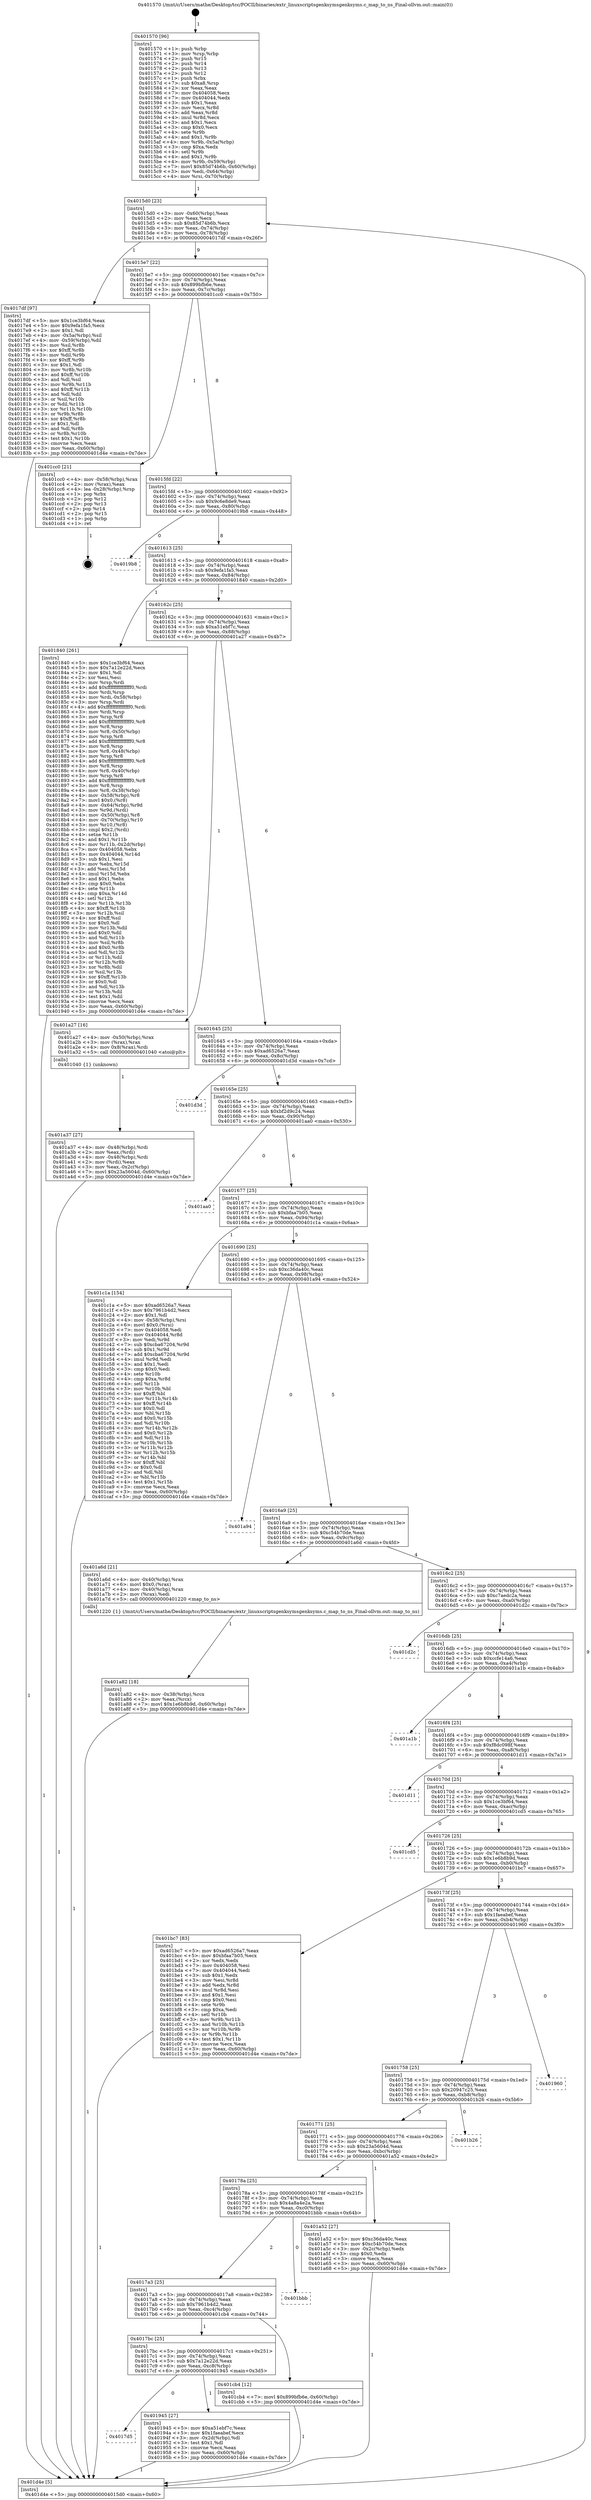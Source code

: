 digraph "0x401570" {
  label = "0x401570 (/mnt/c/Users/mathe/Desktop/tcc/POCII/binaries/extr_linuxscriptsgenksymsgenksyms.c_map_to_ns_Final-ollvm.out::main(0))"
  labelloc = "t"
  node[shape=record]

  Entry [label="",width=0.3,height=0.3,shape=circle,fillcolor=black,style=filled]
  "0x4015d0" [label="{
     0x4015d0 [23]\l
     | [instrs]\l
     &nbsp;&nbsp;0x4015d0 \<+3\>: mov -0x60(%rbp),%eax\l
     &nbsp;&nbsp;0x4015d3 \<+2\>: mov %eax,%ecx\l
     &nbsp;&nbsp;0x4015d5 \<+6\>: sub $0x85d74b6b,%ecx\l
     &nbsp;&nbsp;0x4015db \<+3\>: mov %eax,-0x74(%rbp)\l
     &nbsp;&nbsp;0x4015de \<+3\>: mov %ecx,-0x78(%rbp)\l
     &nbsp;&nbsp;0x4015e1 \<+6\>: je 00000000004017df \<main+0x26f\>\l
  }"]
  "0x4017df" [label="{
     0x4017df [97]\l
     | [instrs]\l
     &nbsp;&nbsp;0x4017df \<+5\>: mov $0x1ce3bf64,%eax\l
     &nbsp;&nbsp;0x4017e4 \<+5\>: mov $0x9efa1fa5,%ecx\l
     &nbsp;&nbsp;0x4017e9 \<+2\>: mov $0x1,%dl\l
     &nbsp;&nbsp;0x4017eb \<+4\>: mov -0x5a(%rbp),%sil\l
     &nbsp;&nbsp;0x4017ef \<+4\>: mov -0x59(%rbp),%dil\l
     &nbsp;&nbsp;0x4017f3 \<+3\>: mov %sil,%r8b\l
     &nbsp;&nbsp;0x4017f6 \<+4\>: xor $0xff,%r8b\l
     &nbsp;&nbsp;0x4017fa \<+3\>: mov %dil,%r9b\l
     &nbsp;&nbsp;0x4017fd \<+4\>: xor $0xff,%r9b\l
     &nbsp;&nbsp;0x401801 \<+3\>: xor $0x1,%dl\l
     &nbsp;&nbsp;0x401804 \<+3\>: mov %r8b,%r10b\l
     &nbsp;&nbsp;0x401807 \<+4\>: and $0xff,%r10b\l
     &nbsp;&nbsp;0x40180b \<+3\>: and %dl,%sil\l
     &nbsp;&nbsp;0x40180e \<+3\>: mov %r9b,%r11b\l
     &nbsp;&nbsp;0x401811 \<+4\>: and $0xff,%r11b\l
     &nbsp;&nbsp;0x401815 \<+3\>: and %dl,%dil\l
     &nbsp;&nbsp;0x401818 \<+3\>: or %sil,%r10b\l
     &nbsp;&nbsp;0x40181b \<+3\>: or %dil,%r11b\l
     &nbsp;&nbsp;0x40181e \<+3\>: xor %r11b,%r10b\l
     &nbsp;&nbsp;0x401821 \<+3\>: or %r9b,%r8b\l
     &nbsp;&nbsp;0x401824 \<+4\>: xor $0xff,%r8b\l
     &nbsp;&nbsp;0x401828 \<+3\>: or $0x1,%dl\l
     &nbsp;&nbsp;0x40182b \<+3\>: and %dl,%r8b\l
     &nbsp;&nbsp;0x40182e \<+3\>: or %r8b,%r10b\l
     &nbsp;&nbsp;0x401831 \<+4\>: test $0x1,%r10b\l
     &nbsp;&nbsp;0x401835 \<+3\>: cmovne %ecx,%eax\l
     &nbsp;&nbsp;0x401838 \<+3\>: mov %eax,-0x60(%rbp)\l
     &nbsp;&nbsp;0x40183b \<+5\>: jmp 0000000000401d4e \<main+0x7de\>\l
  }"]
  "0x4015e7" [label="{
     0x4015e7 [22]\l
     | [instrs]\l
     &nbsp;&nbsp;0x4015e7 \<+5\>: jmp 00000000004015ec \<main+0x7c\>\l
     &nbsp;&nbsp;0x4015ec \<+3\>: mov -0x74(%rbp),%eax\l
     &nbsp;&nbsp;0x4015ef \<+5\>: sub $0x899bfb6e,%eax\l
     &nbsp;&nbsp;0x4015f4 \<+3\>: mov %eax,-0x7c(%rbp)\l
     &nbsp;&nbsp;0x4015f7 \<+6\>: je 0000000000401cc0 \<main+0x750\>\l
  }"]
  "0x401d4e" [label="{
     0x401d4e [5]\l
     | [instrs]\l
     &nbsp;&nbsp;0x401d4e \<+5\>: jmp 00000000004015d0 \<main+0x60\>\l
  }"]
  "0x401570" [label="{
     0x401570 [96]\l
     | [instrs]\l
     &nbsp;&nbsp;0x401570 \<+1\>: push %rbp\l
     &nbsp;&nbsp;0x401571 \<+3\>: mov %rsp,%rbp\l
     &nbsp;&nbsp;0x401574 \<+2\>: push %r15\l
     &nbsp;&nbsp;0x401576 \<+2\>: push %r14\l
     &nbsp;&nbsp;0x401578 \<+2\>: push %r13\l
     &nbsp;&nbsp;0x40157a \<+2\>: push %r12\l
     &nbsp;&nbsp;0x40157c \<+1\>: push %rbx\l
     &nbsp;&nbsp;0x40157d \<+7\>: sub $0xa8,%rsp\l
     &nbsp;&nbsp;0x401584 \<+2\>: xor %eax,%eax\l
     &nbsp;&nbsp;0x401586 \<+7\>: mov 0x404058,%ecx\l
     &nbsp;&nbsp;0x40158d \<+7\>: mov 0x404044,%edx\l
     &nbsp;&nbsp;0x401594 \<+3\>: sub $0x1,%eax\l
     &nbsp;&nbsp;0x401597 \<+3\>: mov %ecx,%r8d\l
     &nbsp;&nbsp;0x40159a \<+3\>: add %eax,%r8d\l
     &nbsp;&nbsp;0x40159d \<+4\>: imul %r8d,%ecx\l
     &nbsp;&nbsp;0x4015a1 \<+3\>: and $0x1,%ecx\l
     &nbsp;&nbsp;0x4015a4 \<+3\>: cmp $0x0,%ecx\l
     &nbsp;&nbsp;0x4015a7 \<+4\>: sete %r9b\l
     &nbsp;&nbsp;0x4015ab \<+4\>: and $0x1,%r9b\l
     &nbsp;&nbsp;0x4015af \<+4\>: mov %r9b,-0x5a(%rbp)\l
     &nbsp;&nbsp;0x4015b3 \<+3\>: cmp $0xa,%edx\l
     &nbsp;&nbsp;0x4015b6 \<+4\>: setl %r9b\l
     &nbsp;&nbsp;0x4015ba \<+4\>: and $0x1,%r9b\l
     &nbsp;&nbsp;0x4015be \<+4\>: mov %r9b,-0x59(%rbp)\l
     &nbsp;&nbsp;0x4015c2 \<+7\>: movl $0x85d74b6b,-0x60(%rbp)\l
     &nbsp;&nbsp;0x4015c9 \<+3\>: mov %edi,-0x64(%rbp)\l
     &nbsp;&nbsp;0x4015cc \<+4\>: mov %rsi,-0x70(%rbp)\l
  }"]
  Exit [label="",width=0.3,height=0.3,shape=circle,fillcolor=black,style=filled,peripheries=2]
  "0x401cc0" [label="{
     0x401cc0 [21]\l
     | [instrs]\l
     &nbsp;&nbsp;0x401cc0 \<+4\>: mov -0x58(%rbp),%rax\l
     &nbsp;&nbsp;0x401cc4 \<+2\>: mov (%rax),%eax\l
     &nbsp;&nbsp;0x401cc6 \<+4\>: lea -0x28(%rbp),%rsp\l
     &nbsp;&nbsp;0x401cca \<+1\>: pop %rbx\l
     &nbsp;&nbsp;0x401ccb \<+2\>: pop %r12\l
     &nbsp;&nbsp;0x401ccd \<+2\>: pop %r13\l
     &nbsp;&nbsp;0x401ccf \<+2\>: pop %r14\l
     &nbsp;&nbsp;0x401cd1 \<+2\>: pop %r15\l
     &nbsp;&nbsp;0x401cd3 \<+1\>: pop %rbp\l
     &nbsp;&nbsp;0x401cd4 \<+1\>: ret\l
  }"]
  "0x4015fd" [label="{
     0x4015fd [22]\l
     | [instrs]\l
     &nbsp;&nbsp;0x4015fd \<+5\>: jmp 0000000000401602 \<main+0x92\>\l
     &nbsp;&nbsp;0x401602 \<+3\>: mov -0x74(%rbp),%eax\l
     &nbsp;&nbsp;0x401605 \<+5\>: sub $0x9c6e8de9,%eax\l
     &nbsp;&nbsp;0x40160a \<+3\>: mov %eax,-0x80(%rbp)\l
     &nbsp;&nbsp;0x40160d \<+6\>: je 00000000004019b8 \<main+0x448\>\l
  }"]
  "0x401a82" [label="{
     0x401a82 [18]\l
     | [instrs]\l
     &nbsp;&nbsp;0x401a82 \<+4\>: mov -0x38(%rbp),%rcx\l
     &nbsp;&nbsp;0x401a86 \<+2\>: mov %eax,(%rcx)\l
     &nbsp;&nbsp;0x401a88 \<+7\>: movl $0x1e6b8b9d,-0x60(%rbp)\l
     &nbsp;&nbsp;0x401a8f \<+5\>: jmp 0000000000401d4e \<main+0x7de\>\l
  }"]
  "0x4019b8" [label="{
     0x4019b8\l
  }", style=dashed]
  "0x401613" [label="{
     0x401613 [25]\l
     | [instrs]\l
     &nbsp;&nbsp;0x401613 \<+5\>: jmp 0000000000401618 \<main+0xa8\>\l
     &nbsp;&nbsp;0x401618 \<+3\>: mov -0x74(%rbp),%eax\l
     &nbsp;&nbsp;0x40161b \<+5\>: sub $0x9efa1fa5,%eax\l
     &nbsp;&nbsp;0x401620 \<+6\>: mov %eax,-0x84(%rbp)\l
     &nbsp;&nbsp;0x401626 \<+6\>: je 0000000000401840 \<main+0x2d0\>\l
  }"]
  "0x401a37" [label="{
     0x401a37 [27]\l
     | [instrs]\l
     &nbsp;&nbsp;0x401a37 \<+4\>: mov -0x48(%rbp),%rdi\l
     &nbsp;&nbsp;0x401a3b \<+2\>: mov %eax,(%rdi)\l
     &nbsp;&nbsp;0x401a3d \<+4\>: mov -0x48(%rbp),%rdi\l
     &nbsp;&nbsp;0x401a41 \<+2\>: mov (%rdi),%eax\l
     &nbsp;&nbsp;0x401a43 \<+3\>: mov %eax,-0x2c(%rbp)\l
     &nbsp;&nbsp;0x401a46 \<+7\>: movl $0x23a5604d,-0x60(%rbp)\l
     &nbsp;&nbsp;0x401a4d \<+5\>: jmp 0000000000401d4e \<main+0x7de\>\l
  }"]
  "0x401840" [label="{
     0x401840 [261]\l
     | [instrs]\l
     &nbsp;&nbsp;0x401840 \<+5\>: mov $0x1ce3bf64,%eax\l
     &nbsp;&nbsp;0x401845 \<+5\>: mov $0x7a12e22d,%ecx\l
     &nbsp;&nbsp;0x40184a \<+2\>: mov $0x1,%dl\l
     &nbsp;&nbsp;0x40184c \<+2\>: xor %esi,%esi\l
     &nbsp;&nbsp;0x40184e \<+3\>: mov %rsp,%rdi\l
     &nbsp;&nbsp;0x401851 \<+4\>: add $0xfffffffffffffff0,%rdi\l
     &nbsp;&nbsp;0x401855 \<+3\>: mov %rdi,%rsp\l
     &nbsp;&nbsp;0x401858 \<+4\>: mov %rdi,-0x58(%rbp)\l
     &nbsp;&nbsp;0x40185c \<+3\>: mov %rsp,%rdi\l
     &nbsp;&nbsp;0x40185f \<+4\>: add $0xfffffffffffffff0,%rdi\l
     &nbsp;&nbsp;0x401863 \<+3\>: mov %rdi,%rsp\l
     &nbsp;&nbsp;0x401866 \<+3\>: mov %rsp,%r8\l
     &nbsp;&nbsp;0x401869 \<+4\>: add $0xfffffffffffffff0,%r8\l
     &nbsp;&nbsp;0x40186d \<+3\>: mov %r8,%rsp\l
     &nbsp;&nbsp;0x401870 \<+4\>: mov %r8,-0x50(%rbp)\l
     &nbsp;&nbsp;0x401874 \<+3\>: mov %rsp,%r8\l
     &nbsp;&nbsp;0x401877 \<+4\>: add $0xfffffffffffffff0,%r8\l
     &nbsp;&nbsp;0x40187b \<+3\>: mov %r8,%rsp\l
     &nbsp;&nbsp;0x40187e \<+4\>: mov %r8,-0x48(%rbp)\l
     &nbsp;&nbsp;0x401882 \<+3\>: mov %rsp,%r8\l
     &nbsp;&nbsp;0x401885 \<+4\>: add $0xfffffffffffffff0,%r8\l
     &nbsp;&nbsp;0x401889 \<+3\>: mov %r8,%rsp\l
     &nbsp;&nbsp;0x40188c \<+4\>: mov %r8,-0x40(%rbp)\l
     &nbsp;&nbsp;0x401890 \<+3\>: mov %rsp,%r8\l
     &nbsp;&nbsp;0x401893 \<+4\>: add $0xfffffffffffffff0,%r8\l
     &nbsp;&nbsp;0x401897 \<+3\>: mov %r8,%rsp\l
     &nbsp;&nbsp;0x40189a \<+4\>: mov %r8,-0x38(%rbp)\l
     &nbsp;&nbsp;0x40189e \<+4\>: mov -0x58(%rbp),%r8\l
     &nbsp;&nbsp;0x4018a2 \<+7\>: movl $0x0,(%r8)\l
     &nbsp;&nbsp;0x4018a9 \<+4\>: mov -0x64(%rbp),%r9d\l
     &nbsp;&nbsp;0x4018ad \<+3\>: mov %r9d,(%rdi)\l
     &nbsp;&nbsp;0x4018b0 \<+4\>: mov -0x50(%rbp),%r8\l
     &nbsp;&nbsp;0x4018b4 \<+4\>: mov -0x70(%rbp),%r10\l
     &nbsp;&nbsp;0x4018b8 \<+3\>: mov %r10,(%r8)\l
     &nbsp;&nbsp;0x4018bb \<+3\>: cmpl $0x2,(%rdi)\l
     &nbsp;&nbsp;0x4018be \<+4\>: setne %r11b\l
     &nbsp;&nbsp;0x4018c2 \<+4\>: and $0x1,%r11b\l
     &nbsp;&nbsp;0x4018c6 \<+4\>: mov %r11b,-0x2d(%rbp)\l
     &nbsp;&nbsp;0x4018ca \<+7\>: mov 0x404058,%ebx\l
     &nbsp;&nbsp;0x4018d1 \<+8\>: mov 0x404044,%r14d\l
     &nbsp;&nbsp;0x4018d9 \<+3\>: sub $0x1,%esi\l
     &nbsp;&nbsp;0x4018dc \<+3\>: mov %ebx,%r15d\l
     &nbsp;&nbsp;0x4018df \<+3\>: add %esi,%r15d\l
     &nbsp;&nbsp;0x4018e2 \<+4\>: imul %r15d,%ebx\l
     &nbsp;&nbsp;0x4018e6 \<+3\>: and $0x1,%ebx\l
     &nbsp;&nbsp;0x4018e9 \<+3\>: cmp $0x0,%ebx\l
     &nbsp;&nbsp;0x4018ec \<+4\>: sete %r11b\l
     &nbsp;&nbsp;0x4018f0 \<+4\>: cmp $0xa,%r14d\l
     &nbsp;&nbsp;0x4018f4 \<+4\>: setl %r12b\l
     &nbsp;&nbsp;0x4018f8 \<+3\>: mov %r11b,%r13b\l
     &nbsp;&nbsp;0x4018fb \<+4\>: xor $0xff,%r13b\l
     &nbsp;&nbsp;0x4018ff \<+3\>: mov %r12b,%sil\l
     &nbsp;&nbsp;0x401902 \<+4\>: xor $0xff,%sil\l
     &nbsp;&nbsp;0x401906 \<+3\>: xor $0x0,%dl\l
     &nbsp;&nbsp;0x401909 \<+3\>: mov %r13b,%dil\l
     &nbsp;&nbsp;0x40190c \<+4\>: and $0x0,%dil\l
     &nbsp;&nbsp;0x401910 \<+3\>: and %dl,%r11b\l
     &nbsp;&nbsp;0x401913 \<+3\>: mov %sil,%r8b\l
     &nbsp;&nbsp;0x401916 \<+4\>: and $0x0,%r8b\l
     &nbsp;&nbsp;0x40191a \<+3\>: and %dl,%r12b\l
     &nbsp;&nbsp;0x40191d \<+3\>: or %r11b,%dil\l
     &nbsp;&nbsp;0x401920 \<+3\>: or %r12b,%r8b\l
     &nbsp;&nbsp;0x401923 \<+3\>: xor %r8b,%dil\l
     &nbsp;&nbsp;0x401926 \<+3\>: or %sil,%r13b\l
     &nbsp;&nbsp;0x401929 \<+4\>: xor $0xff,%r13b\l
     &nbsp;&nbsp;0x40192d \<+3\>: or $0x0,%dl\l
     &nbsp;&nbsp;0x401930 \<+3\>: and %dl,%r13b\l
     &nbsp;&nbsp;0x401933 \<+3\>: or %r13b,%dil\l
     &nbsp;&nbsp;0x401936 \<+4\>: test $0x1,%dil\l
     &nbsp;&nbsp;0x40193a \<+3\>: cmovne %ecx,%eax\l
     &nbsp;&nbsp;0x40193d \<+3\>: mov %eax,-0x60(%rbp)\l
     &nbsp;&nbsp;0x401940 \<+5\>: jmp 0000000000401d4e \<main+0x7de\>\l
  }"]
  "0x40162c" [label="{
     0x40162c [25]\l
     | [instrs]\l
     &nbsp;&nbsp;0x40162c \<+5\>: jmp 0000000000401631 \<main+0xc1\>\l
     &nbsp;&nbsp;0x401631 \<+3\>: mov -0x74(%rbp),%eax\l
     &nbsp;&nbsp;0x401634 \<+5\>: sub $0xa51ebf7c,%eax\l
     &nbsp;&nbsp;0x401639 \<+6\>: mov %eax,-0x88(%rbp)\l
     &nbsp;&nbsp;0x40163f \<+6\>: je 0000000000401a27 \<main+0x4b7\>\l
  }"]
  "0x4017d5" [label="{
     0x4017d5\l
  }", style=dashed]
  "0x401945" [label="{
     0x401945 [27]\l
     | [instrs]\l
     &nbsp;&nbsp;0x401945 \<+5\>: mov $0xa51ebf7c,%eax\l
     &nbsp;&nbsp;0x40194a \<+5\>: mov $0x1faeabef,%ecx\l
     &nbsp;&nbsp;0x40194f \<+3\>: mov -0x2d(%rbp),%dl\l
     &nbsp;&nbsp;0x401952 \<+3\>: test $0x1,%dl\l
     &nbsp;&nbsp;0x401955 \<+3\>: cmovne %ecx,%eax\l
     &nbsp;&nbsp;0x401958 \<+3\>: mov %eax,-0x60(%rbp)\l
     &nbsp;&nbsp;0x40195b \<+5\>: jmp 0000000000401d4e \<main+0x7de\>\l
  }"]
  "0x401a27" [label="{
     0x401a27 [16]\l
     | [instrs]\l
     &nbsp;&nbsp;0x401a27 \<+4\>: mov -0x50(%rbp),%rax\l
     &nbsp;&nbsp;0x401a2b \<+3\>: mov (%rax),%rax\l
     &nbsp;&nbsp;0x401a2e \<+4\>: mov 0x8(%rax),%rdi\l
     &nbsp;&nbsp;0x401a32 \<+5\>: call 0000000000401040 \<atoi@plt\>\l
     | [calls]\l
     &nbsp;&nbsp;0x401040 \{1\} (unknown)\l
  }"]
  "0x401645" [label="{
     0x401645 [25]\l
     | [instrs]\l
     &nbsp;&nbsp;0x401645 \<+5\>: jmp 000000000040164a \<main+0xda\>\l
     &nbsp;&nbsp;0x40164a \<+3\>: mov -0x74(%rbp),%eax\l
     &nbsp;&nbsp;0x40164d \<+5\>: sub $0xad6526a7,%eax\l
     &nbsp;&nbsp;0x401652 \<+6\>: mov %eax,-0x8c(%rbp)\l
     &nbsp;&nbsp;0x401658 \<+6\>: je 0000000000401d3d \<main+0x7cd\>\l
  }"]
  "0x4017bc" [label="{
     0x4017bc [25]\l
     | [instrs]\l
     &nbsp;&nbsp;0x4017bc \<+5\>: jmp 00000000004017c1 \<main+0x251\>\l
     &nbsp;&nbsp;0x4017c1 \<+3\>: mov -0x74(%rbp),%eax\l
     &nbsp;&nbsp;0x4017c4 \<+5\>: sub $0x7a12e22d,%eax\l
     &nbsp;&nbsp;0x4017c9 \<+6\>: mov %eax,-0xc8(%rbp)\l
     &nbsp;&nbsp;0x4017cf \<+6\>: je 0000000000401945 \<main+0x3d5\>\l
  }"]
  "0x401d3d" [label="{
     0x401d3d\l
  }", style=dashed]
  "0x40165e" [label="{
     0x40165e [25]\l
     | [instrs]\l
     &nbsp;&nbsp;0x40165e \<+5\>: jmp 0000000000401663 \<main+0xf3\>\l
     &nbsp;&nbsp;0x401663 \<+3\>: mov -0x74(%rbp),%eax\l
     &nbsp;&nbsp;0x401666 \<+5\>: sub $0xbf2d9c24,%eax\l
     &nbsp;&nbsp;0x40166b \<+6\>: mov %eax,-0x90(%rbp)\l
     &nbsp;&nbsp;0x401671 \<+6\>: je 0000000000401aa0 \<main+0x530\>\l
  }"]
  "0x401cb4" [label="{
     0x401cb4 [12]\l
     | [instrs]\l
     &nbsp;&nbsp;0x401cb4 \<+7\>: movl $0x899bfb6e,-0x60(%rbp)\l
     &nbsp;&nbsp;0x401cbb \<+5\>: jmp 0000000000401d4e \<main+0x7de\>\l
  }"]
  "0x401aa0" [label="{
     0x401aa0\l
  }", style=dashed]
  "0x401677" [label="{
     0x401677 [25]\l
     | [instrs]\l
     &nbsp;&nbsp;0x401677 \<+5\>: jmp 000000000040167c \<main+0x10c\>\l
     &nbsp;&nbsp;0x40167c \<+3\>: mov -0x74(%rbp),%eax\l
     &nbsp;&nbsp;0x40167f \<+5\>: sub $0xbfaa7b05,%eax\l
     &nbsp;&nbsp;0x401684 \<+6\>: mov %eax,-0x94(%rbp)\l
     &nbsp;&nbsp;0x40168a \<+6\>: je 0000000000401c1a \<main+0x6aa\>\l
  }"]
  "0x4017a3" [label="{
     0x4017a3 [25]\l
     | [instrs]\l
     &nbsp;&nbsp;0x4017a3 \<+5\>: jmp 00000000004017a8 \<main+0x238\>\l
     &nbsp;&nbsp;0x4017a8 \<+3\>: mov -0x74(%rbp),%eax\l
     &nbsp;&nbsp;0x4017ab \<+5\>: sub $0x7961b4d2,%eax\l
     &nbsp;&nbsp;0x4017b0 \<+6\>: mov %eax,-0xc4(%rbp)\l
     &nbsp;&nbsp;0x4017b6 \<+6\>: je 0000000000401cb4 \<main+0x744\>\l
  }"]
  "0x401c1a" [label="{
     0x401c1a [154]\l
     | [instrs]\l
     &nbsp;&nbsp;0x401c1a \<+5\>: mov $0xad6526a7,%eax\l
     &nbsp;&nbsp;0x401c1f \<+5\>: mov $0x7961b4d2,%ecx\l
     &nbsp;&nbsp;0x401c24 \<+2\>: mov $0x1,%dl\l
     &nbsp;&nbsp;0x401c26 \<+4\>: mov -0x58(%rbp),%rsi\l
     &nbsp;&nbsp;0x401c2a \<+6\>: movl $0x0,(%rsi)\l
     &nbsp;&nbsp;0x401c30 \<+7\>: mov 0x404058,%edi\l
     &nbsp;&nbsp;0x401c37 \<+8\>: mov 0x404044,%r8d\l
     &nbsp;&nbsp;0x401c3f \<+3\>: mov %edi,%r9d\l
     &nbsp;&nbsp;0x401c42 \<+7\>: sub $0xcba67204,%r9d\l
     &nbsp;&nbsp;0x401c49 \<+4\>: sub $0x1,%r9d\l
     &nbsp;&nbsp;0x401c4d \<+7\>: add $0xcba67204,%r9d\l
     &nbsp;&nbsp;0x401c54 \<+4\>: imul %r9d,%edi\l
     &nbsp;&nbsp;0x401c58 \<+3\>: and $0x1,%edi\l
     &nbsp;&nbsp;0x401c5b \<+3\>: cmp $0x0,%edi\l
     &nbsp;&nbsp;0x401c5e \<+4\>: sete %r10b\l
     &nbsp;&nbsp;0x401c62 \<+4\>: cmp $0xa,%r8d\l
     &nbsp;&nbsp;0x401c66 \<+4\>: setl %r11b\l
     &nbsp;&nbsp;0x401c6a \<+3\>: mov %r10b,%bl\l
     &nbsp;&nbsp;0x401c6d \<+3\>: xor $0xff,%bl\l
     &nbsp;&nbsp;0x401c70 \<+3\>: mov %r11b,%r14b\l
     &nbsp;&nbsp;0x401c73 \<+4\>: xor $0xff,%r14b\l
     &nbsp;&nbsp;0x401c77 \<+3\>: xor $0x0,%dl\l
     &nbsp;&nbsp;0x401c7a \<+3\>: mov %bl,%r15b\l
     &nbsp;&nbsp;0x401c7d \<+4\>: and $0x0,%r15b\l
     &nbsp;&nbsp;0x401c81 \<+3\>: and %dl,%r10b\l
     &nbsp;&nbsp;0x401c84 \<+3\>: mov %r14b,%r12b\l
     &nbsp;&nbsp;0x401c87 \<+4\>: and $0x0,%r12b\l
     &nbsp;&nbsp;0x401c8b \<+3\>: and %dl,%r11b\l
     &nbsp;&nbsp;0x401c8e \<+3\>: or %r10b,%r15b\l
     &nbsp;&nbsp;0x401c91 \<+3\>: or %r11b,%r12b\l
     &nbsp;&nbsp;0x401c94 \<+3\>: xor %r12b,%r15b\l
     &nbsp;&nbsp;0x401c97 \<+3\>: or %r14b,%bl\l
     &nbsp;&nbsp;0x401c9a \<+3\>: xor $0xff,%bl\l
     &nbsp;&nbsp;0x401c9d \<+3\>: or $0x0,%dl\l
     &nbsp;&nbsp;0x401ca0 \<+2\>: and %dl,%bl\l
     &nbsp;&nbsp;0x401ca2 \<+3\>: or %bl,%r15b\l
     &nbsp;&nbsp;0x401ca5 \<+4\>: test $0x1,%r15b\l
     &nbsp;&nbsp;0x401ca9 \<+3\>: cmovne %ecx,%eax\l
     &nbsp;&nbsp;0x401cac \<+3\>: mov %eax,-0x60(%rbp)\l
     &nbsp;&nbsp;0x401caf \<+5\>: jmp 0000000000401d4e \<main+0x7de\>\l
  }"]
  "0x401690" [label="{
     0x401690 [25]\l
     | [instrs]\l
     &nbsp;&nbsp;0x401690 \<+5\>: jmp 0000000000401695 \<main+0x125\>\l
     &nbsp;&nbsp;0x401695 \<+3\>: mov -0x74(%rbp),%eax\l
     &nbsp;&nbsp;0x401698 \<+5\>: sub $0xc36da40c,%eax\l
     &nbsp;&nbsp;0x40169d \<+6\>: mov %eax,-0x98(%rbp)\l
     &nbsp;&nbsp;0x4016a3 \<+6\>: je 0000000000401a94 \<main+0x524\>\l
  }"]
  "0x401bbb" [label="{
     0x401bbb\l
  }", style=dashed]
  "0x401a94" [label="{
     0x401a94\l
  }", style=dashed]
  "0x4016a9" [label="{
     0x4016a9 [25]\l
     | [instrs]\l
     &nbsp;&nbsp;0x4016a9 \<+5\>: jmp 00000000004016ae \<main+0x13e\>\l
     &nbsp;&nbsp;0x4016ae \<+3\>: mov -0x74(%rbp),%eax\l
     &nbsp;&nbsp;0x4016b1 \<+5\>: sub $0xc54b70de,%eax\l
     &nbsp;&nbsp;0x4016b6 \<+6\>: mov %eax,-0x9c(%rbp)\l
     &nbsp;&nbsp;0x4016bc \<+6\>: je 0000000000401a6d \<main+0x4fd\>\l
  }"]
  "0x40178a" [label="{
     0x40178a [25]\l
     | [instrs]\l
     &nbsp;&nbsp;0x40178a \<+5\>: jmp 000000000040178f \<main+0x21f\>\l
     &nbsp;&nbsp;0x40178f \<+3\>: mov -0x74(%rbp),%eax\l
     &nbsp;&nbsp;0x401792 \<+5\>: sub $0x4a8a4e2a,%eax\l
     &nbsp;&nbsp;0x401797 \<+6\>: mov %eax,-0xc0(%rbp)\l
     &nbsp;&nbsp;0x40179d \<+6\>: je 0000000000401bbb \<main+0x64b\>\l
  }"]
  "0x401a6d" [label="{
     0x401a6d [21]\l
     | [instrs]\l
     &nbsp;&nbsp;0x401a6d \<+4\>: mov -0x40(%rbp),%rax\l
     &nbsp;&nbsp;0x401a71 \<+6\>: movl $0x0,(%rax)\l
     &nbsp;&nbsp;0x401a77 \<+4\>: mov -0x40(%rbp),%rax\l
     &nbsp;&nbsp;0x401a7b \<+2\>: mov (%rax),%edi\l
     &nbsp;&nbsp;0x401a7d \<+5\>: call 0000000000401220 \<map_to_ns\>\l
     | [calls]\l
     &nbsp;&nbsp;0x401220 \{1\} (/mnt/c/Users/mathe/Desktop/tcc/POCII/binaries/extr_linuxscriptsgenksymsgenksyms.c_map_to_ns_Final-ollvm.out::map_to_ns)\l
  }"]
  "0x4016c2" [label="{
     0x4016c2 [25]\l
     | [instrs]\l
     &nbsp;&nbsp;0x4016c2 \<+5\>: jmp 00000000004016c7 \<main+0x157\>\l
     &nbsp;&nbsp;0x4016c7 \<+3\>: mov -0x74(%rbp),%eax\l
     &nbsp;&nbsp;0x4016ca \<+5\>: sub $0xc7aedc2a,%eax\l
     &nbsp;&nbsp;0x4016cf \<+6\>: mov %eax,-0xa0(%rbp)\l
     &nbsp;&nbsp;0x4016d5 \<+6\>: je 0000000000401d2c \<main+0x7bc\>\l
  }"]
  "0x401a52" [label="{
     0x401a52 [27]\l
     | [instrs]\l
     &nbsp;&nbsp;0x401a52 \<+5\>: mov $0xc36da40c,%eax\l
     &nbsp;&nbsp;0x401a57 \<+5\>: mov $0xc54b70de,%ecx\l
     &nbsp;&nbsp;0x401a5c \<+3\>: mov -0x2c(%rbp),%edx\l
     &nbsp;&nbsp;0x401a5f \<+3\>: cmp $0x0,%edx\l
     &nbsp;&nbsp;0x401a62 \<+3\>: cmove %ecx,%eax\l
     &nbsp;&nbsp;0x401a65 \<+3\>: mov %eax,-0x60(%rbp)\l
     &nbsp;&nbsp;0x401a68 \<+5\>: jmp 0000000000401d4e \<main+0x7de\>\l
  }"]
  "0x401d2c" [label="{
     0x401d2c\l
  }", style=dashed]
  "0x4016db" [label="{
     0x4016db [25]\l
     | [instrs]\l
     &nbsp;&nbsp;0x4016db \<+5\>: jmp 00000000004016e0 \<main+0x170\>\l
     &nbsp;&nbsp;0x4016e0 \<+3\>: mov -0x74(%rbp),%eax\l
     &nbsp;&nbsp;0x4016e3 \<+5\>: sub $0xccfe14a6,%eax\l
     &nbsp;&nbsp;0x4016e8 \<+6\>: mov %eax,-0xa4(%rbp)\l
     &nbsp;&nbsp;0x4016ee \<+6\>: je 0000000000401a1b \<main+0x4ab\>\l
  }"]
  "0x401771" [label="{
     0x401771 [25]\l
     | [instrs]\l
     &nbsp;&nbsp;0x401771 \<+5\>: jmp 0000000000401776 \<main+0x206\>\l
     &nbsp;&nbsp;0x401776 \<+3\>: mov -0x74(%rbp),%eax\l
     &nbsp;&nbsp;0x401779 \<+5\>: sub $0x23a5604d,%eax\l
     &nbsp;&nbsp;0x40177e \<+6\>: mov %eax,-0xbc(%rbp)\l
     &nbsp;&nbsp;0x401784 \<+6\>: je 0000000000401a52 \<main+0x4e2\>\l
  }"]
  "0x401a1b" [label="{
     0x401a1b\l
  }", style=dashed]
  "0x4016f4" [label="{
     0x4016f4 [25]\l
     | [instrs]\l
     &nbsp;&nbsp;0x4016f4 \<+5\>: jmp 00000000004016f9 \<main+0x189\>\l
     &nbsp;&nbsp;0x4016f9 \<+3\>: mov -0x74(%rbp),%eax\l
     &nbsp;&nbsp;0x4016fc \<+5\>: sub $0xf8dc098f,%eax\l
     &nbsp;&nbsp;0x401701 \<+6\>: mov %eax,-0xa8(%rbp)\l
     &nbsp;&nbsp;0x401707 \<+6\>: je 0000000000401d11 \<main+0x7a1\>\l
  }"]
  "0x401b26" [label="{
     0x401b26\l
  }", style=dashed]
  "0x401d11" [label="{
     0x401d11\l
  }", style=dashed]
  "0x40170d" [label="{
     0x40170d [25]\l
     | [instrs]\l
     &nbsp;&nbsp;0x40170d \<+5\>: jmp 0000000000401712 \<main+0x1a2\>\l
     &nbsp;&nbsp;0x401712 \<+3\>: mov -0x74(%rbp),%eax\l
     &nbsp;&nbsp;0x401715 \<+5\>: sub $0x1ce3bf64,%eax\l
     &nbsp;&nbsp;0x40171a \<+6\>: mov %eax,-0xac(%rbp)\l
     &nbsp;&nbsp;0x401720 \<+6\>: je 0000000000401cd5 \<main+0x765\>\l
  }"]
  "0x401758" [label="{
     0x401758 [25]\l
     | [instrs]\l
     &nbsp;&nbsp;0x401758 \<+5\>: jmp 000000000040175d \<main+0x1ed\>\l
     &nbsp;&nbsp;0x40175d \<+3\>: mov -0x74(%rbp),%eax\l
     &nbsp;&nbsp;0x401760 \<+5\>: sub $0x20947c25,%eax\l
     &nbsp;&nbsp;0x401765 \<+6\>: mov %eax,-0xb8(%rbp)\l
     &nbsp;&nbsp;0x40176b \<+6\>: je 0000000000401b26 \<main+0x5b6\>\l
  }"]
  "0x401cd5" [label="{
     0x401cd5\l
  }", style=dashed]
  "0x401726" [label="{
     0x401726 [25]\l
     | [instrs]\l
     &nbsp;&nbsp;0x401726 \<+5\>: jmp 000000000040172b \<main+0x1bb\>\l
     &nbsp;&nbsp;0x40172b \<+3\>: mov -0x74(%rbp),%eax\l
     &nbsp;&nbsp;0x40172e \<+5\>: sub $0x1e6b8b9d,%eax\l
     &nbsp;&nbsp;0x401733 \<+6\>: mov %eax,-0xb0(%rbp)\l
     &nbsp;&nbsp;0x401739 \<+6\>: je 0000000000401bc7 \<main+0x657\>\l
  }"]
  "0x401960" [label="{
     0x401960\l
  }", style=dashed]
  "0x401bc7" [label="{
     0x401bc7 [83]\l
     | [instrs]\l
     &nbsp;&nbsp;0x401bc7 \<+5\>: mov $0xad6526a7,%eax\l
     &nbsp;&nbsp;0x401bcc \<+5\>: mov $0xbfaa7b05,%ecx\l
     &nbsp;&nbsp;0x401bd1 \<+2\>: xor %edx,%edx\l
     &nbsp;&nbsp;0x401bd3 \<+7\>: mov 0x404058,%esi\l
     &nbsp;&nbsp;0x401bda \<+7\>: mov 0x404044,%edi\l
     &nbsp;&nbsp;0x401be1 \<+3\>: sub $0x1,%edx\l
     &nbsp;&nbsp;0x401be4 \<+3\>: mov %esi,%r8d\l
     &nbsp;&nbsp;0x401be7 \<+3\>: add %edx,%r8d\l
     &nbsp;&nbsp;0x401bea \<+4\>: imul %r8d,%esi\l
     &nbsp;&nbsp;0x401bee \<+3\>: and $0x1,%esi\l
     &nbsp;&nbsp;0x401bf1 \<+3\>: cmp $0x0,%esi\l
     &nbsp;&nbsp;0x401bf4 \<+4\>: sete %r9b\l
     &nbsp;&nbsp;0x401bf8 \<+3\>: cmp $0xa,%edi\l
     &nbsp;&nbsp;0x401bfb \<+4\>: setl %r10b\l
     &nbsp;&nbsp;0x401bff \<+3\>: mov %r9b,%r11b\l
     &nbsp;&nbsp;0x401c02 \<+3\>: and %r10b,%r11b\l
     &nbsp;&nbsp;0x401c05 \<+3\>: xor %r10b,%r9b\l
     &nbsp;&nbsp;0x401c08 \<+3\>: or %r9b,%r11b\l
     &nbsp;&nbsp;0x401c0b \<+4\>: test $0x1,%r11b\l
     &nbsp;&nbsp;0x401c0f \<+3\>: cmovne %ecx,%eax\l
     &nbsp;&nbsp;0x401c12 \<+3\>: mov %eax,-0x60(%rbp)\l
     &nbsp;&nbsp;0x401c15 \<+5\>: jmp 0000000000401d4e \<main+0x7de\>\l
  }"]
  "0x40173f" [label="{
     0x40173f [25]\l
     | [instrs]\l
     &nbsp;&nbsp;0x40173f \<+5\>: jmp 0000000000401744 \<main+0x1d4\>\l
     &nbsp;&nbsp;0x401744 \<+3\>: mov -0x74(%rbp),%eax\l
     &nbsp;&nbsp;0x401747 \<+5\>: sub $0x1faeabef,%eax\l
     &nbsp;&nbsp;0x40174c \<+6\>: mov %eax,-0xb4(%rbp)\l
     &nbsp;&nbsp;0x401752 \<+6\>: je 0000000000401960 \<main+0x3f0\>\l
  }"]
  Entry -> "0x401570" [label=" 1"]
  "0x4015d0" -> "0x4017df" [label=" 1"]
  "0x4015d0" -> "0x4015e7" [label=" 9"]
  "0x4017df" -> "0x401d4e" [label=" 1"]
  "0x401570" -> "0x4015d0" [label=" 1"]
  "0x401d4e" -> "0x4015d0" [label=" 9"]
  "0x401cc0" -> Exit [label=" 1"]
  "0x4015e7" -> "0x401cc0" [label=" 1"]
  "0x4015e7" -> "0x4015fd" [label=" 8"]
  "0x401cb4" -> "0x401d4e" [label=" 1"]
  "0x4015fd" -> "0x4019b8" [label=" 0"]
  "0x4015fd" -> "0x401613" [label=" 8"]
  "0x401c1a" -> "0x401d4e" [label=" 1"]
  "0x401613" -> "0x401840" [label=" 1"]
  "0x401613" -> "0x40162c" [label=" 7"]
  "0x401bc7" -> "0x401d4e" [label=" 1"]
  "0x401840" -> "0x401d4e" [label=" 1"]
  "0x401a82" -> "0x401d4e" [label=" 1"]
  "0x40162c" -> "0x401a27" [label=" 1"]
  "0x40162c" -> "0x401645" [label=" 6"]
  "0x401a6d" -> "0x401a82" [label=" 1"]
  "0x401645" -> "0x401d3d" [label=" 0"]
  "0x401645" -> "0x40165e" [label=" 6"]
  "0x401a37" -> "0x401d4e" [label=" 1"]
  "0x40165e" -> "0x401aa0" [label=" 0"]
  "0x40165e" -> "0x401677" [label=" 6"]
  "0x401a27" -> "0x401a37" [label=" 1"]
  "0x401677" -> "0x401c1a" [label=" 1"]
  "0x401677" -> "0x401690" [label=" 5"]
  "0x4017bc" -> "0x4017d5" [label=" 0"]
  "0x401690" -> "0x401a94" [label=" 0"]
  "0x401690" -> "0x4016a9" [label=" 5"]
  "0x4017bc" -> "0x401945" [label=" 1"]
  "0x4016a9" -> "0x401a6d" [label=" 1"]
  "0x4016a9" -> "0x4016c2" [label=" 4"]
  "0x4017a3" -> "0x4017bc" [label=" 1"]
  "0x4016c2" -> "0x401d2c" [label=" 0"]
  "0x4016c2" -> "0x4016db" [label=" 4"]
  "0x4017a3" -> "0x401cb4" [label=" 1"]
  "0x4016db" -> "0x401a1b" [label=" 0"]
  "0x4016db" -> "0x4016f4" [label=" 4"]
  "0x40178a" -> "0x4017a3" [label=" 2"]
  "0x4016f4" -> "0x401d11" [label=" 0"]
  "0x4016f4" -> "0x40170d" [label=" 4"]
  "0x40178a" -> "0x401bbb" [label=" 0"]
  "0x40170d" -> "0x401cd5" [label=" 0"]
  "0x40170d" -> "0x401726" [label=" 4"]
  "0x401771" -> "0x40178a" [label=" 2"]
  "0x401726" -> "0x401bc7" [label=" 1"]
  "0x401726" -> "0x40173f" [label=" 3"]
  "0x401771" -> "0x401a52" [label=" 1"]
  "0x40173f" -> "0x401960" [label=" 0"]
  "0x40173f" -> "0x401758" [label=" 3"]
  "0x401a52" -> "0x401d4e" [label=" 1"]
  "0x401758" -> "0x401b26" [label=" 0"]
  "0x401758" -> "0x401771" [label=" 3"]
  "0x401945" -> "0x401d4e" [label=" 1"]
}
